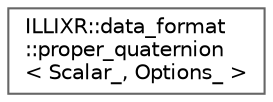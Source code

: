 digraph "Graphical Class Hierarchy"
{
 // LATEX_PDF_SIZE
  bgcolor="transparent";
  edge [fontname=Helvetica,fontsize=10,labelfontname=Helvetica,labelfontsize=10];
  node [fontname=Helvetica,fontsize=10,shape=box,height=0.2,width=0.4];
  rankdir="LR";
  Node0 [id="Node000000",label="ILLIXR::data_format\l::proper_quaternion\l\< Scalar_, Options_ \>",height=0.2,width=0.4,color="grey40", fillcolor="white", style="filled",URL="$classILLIXR_1_1data__format_1_1proper__quaternion.html",tooltip="A more complete implementation of the Eigen::Quaternion."];
}

